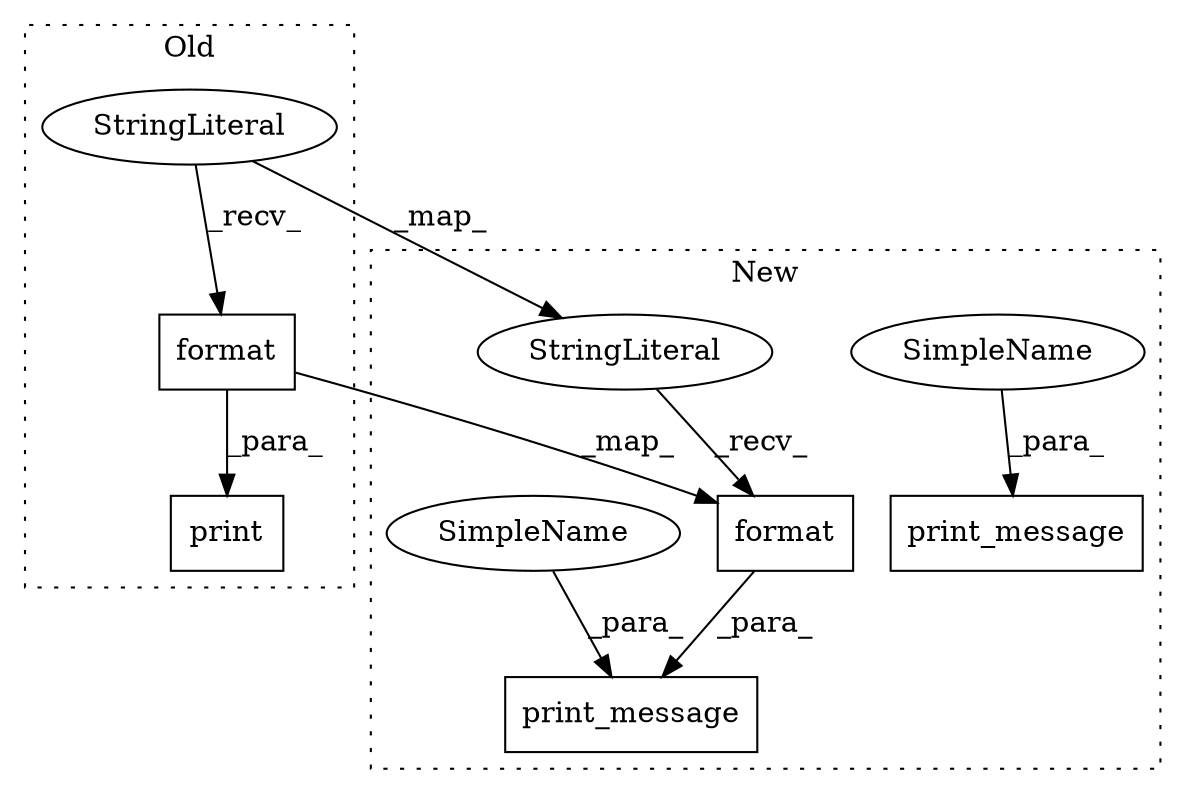 digraph G {
subgraph cluster0 {
1 [label="print" a="32" s="9862,9913" l="6,1" shape="box"];
4 [label="format" a="32" s="9898,9912" l="7,1" shape="box"];
6 [label="StringLiteral" a="45" s="9868" l="29" shape="ellipse"];
label = "Old";
style="dotted";
}
subgraph cluster1 {
2 [label="print_message" a="32" s="9034,9093" l="14,1" shape="box"];
3 [label="format" a="32" s="9078,9092" l="7,1" shape="box"];
5 [label="StringLiteral" a="45" s="9053" l="24" shape="ellipse"];
7 [label="print_message" a="32" s="9861,9922" l="14,1" shape="box"];
8 [label="SimpleName" a="42" s="9875" l="4" shape="ellipse"];
9 [label="SimpleName" a="42" s="9048" l="4" shape="ellipse"];
label = "New";
style="dotted";
}
3 -> 2 [label="_para_"];
4 -> 1 [label="_para_"];
4 -> 3 [label="_map_"];
5 -> 3 [label="_recv_"];
6 -> 5 [label="_map_"];
6 -> 4 [label="_recv_"];
8 -> 7 [label="_para_"];
9 -> 2 [label="_para_"];
}